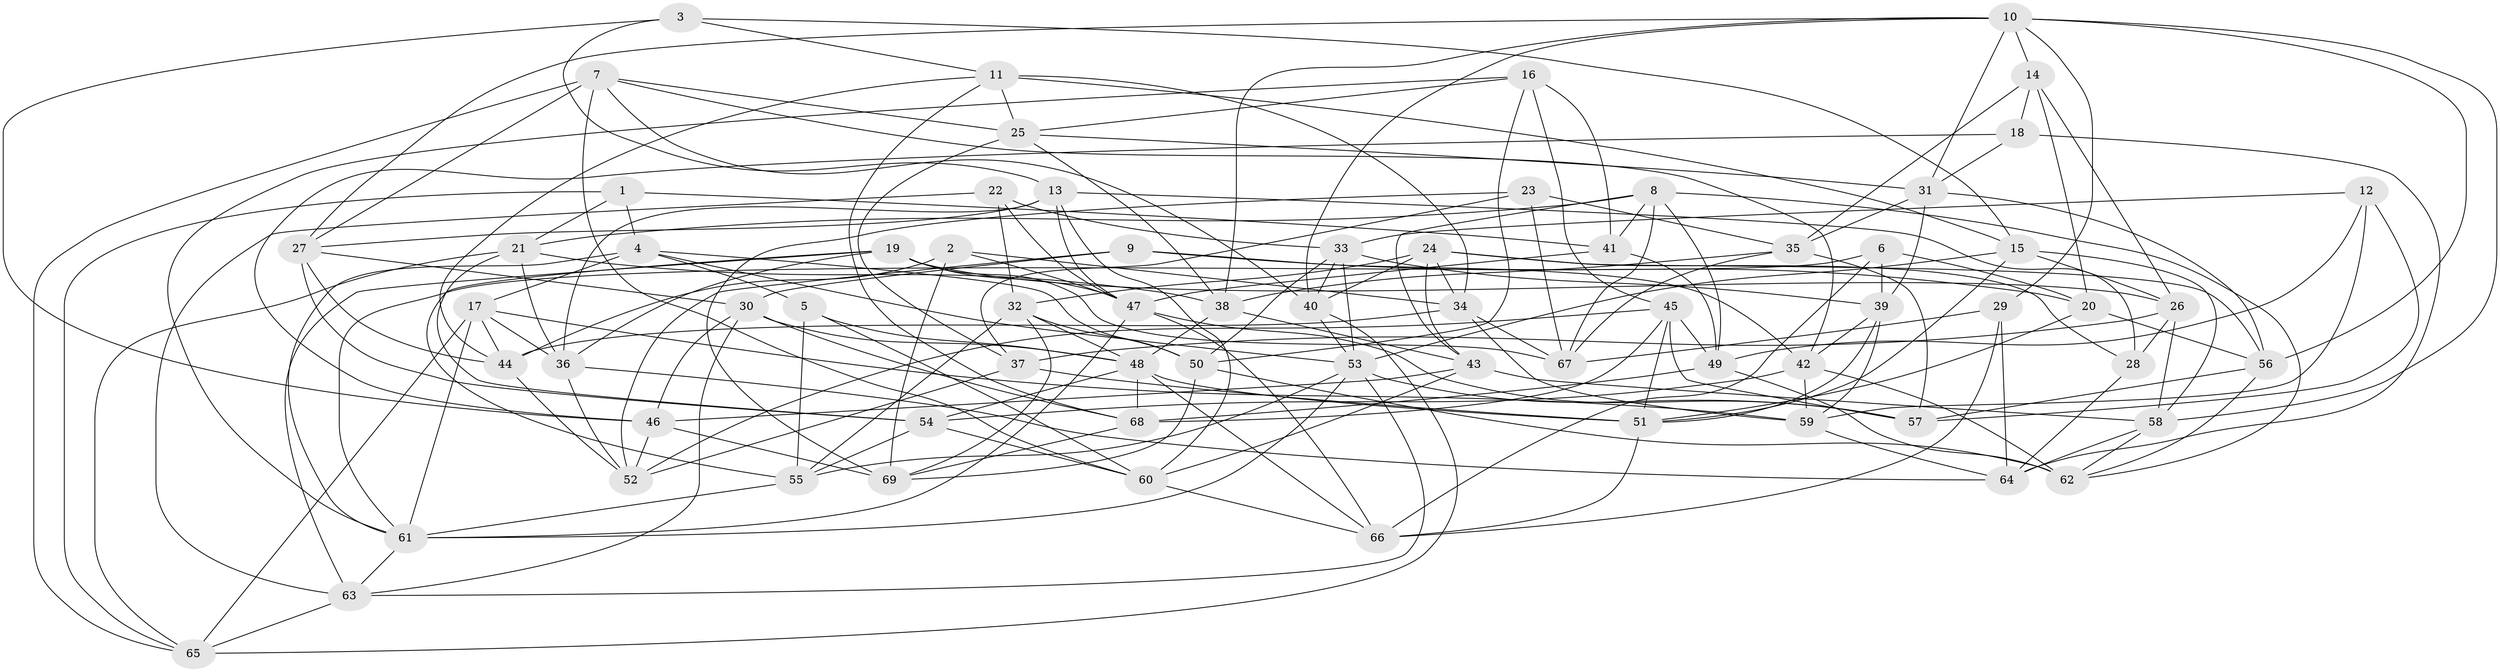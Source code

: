 // original degree distribution, {4: 1.0}
// Generated by graph-tools (version 1.1) at 2025/50/03/09/25 03:50:50]
// undirected, 69 vertices, 198 edges
graph export_dot {
graph [start="1"]
  node [color=gray90,style=filled];
  1;
  2;
  3;
  4;
  5;
  6;
  7;
  8;
  9;
  10;
  11;
  12;
  13;
  14;
  15;
  16;
  17;
  18;
  19;
  20;
  21;
  22;
  23;
  24;
  25;
  26;
  27;
  28;
  29;
  30;
  31;
  32;
  33;
  34;
  35;
  36;
  37;
  38;
  39;
  40;
  41;
  42;
  43;
  44;
  45;
  46;
  47;
  48;
  49;
  50;
  51;
  52;
  53;
  54;
  55;
  56;
  57;
  58;
  59;
  60;
  61;
  62;
  63;
  64;
  65;
  66;
  67;
  68;
  69;
  1 -- 4 [weight=1.0];
  1 -- 21 [weight=1.0];
  1 -- 41 [weight=1.0];
  1 -- 65 [weight=1.0];
  2 -- 34 [weight=1.0];
  2 -- 44 [weight=1.0];
  2 -- 47 [weight=1.0];
  2 -- 69 [weight=1.0];
  3 -- 11 [weight=1.0];
  3 -- 13 [weight=1.0];
  3 -- 15 [weight=1.0];
  3 -- 46 [weight=1.0];
  4 -- 5 [weight=1.0];
  4 -- 17 [weight=1.0];
  4 -- 50 [weight=1.0];
  4 -- 53 [weight=1.0];
  4 -- 61 [weight=1.0];
  5 -- 48 [weight=1.0];
  5 -- 55 [weight=1.0];
  5 -- 60 [weight=1.0];
  6 -- 20 [weight=1.0];
  6 -- 39 [weight=1.0];
  6 -- 61 [weight=1.0];
  6 -- 66 [weight=1.0];
  7 -- 25 [weight=1.0];
  7 -- 27 [weight=1.0];
  7 -- 40 [weight=1.0];
  7 -- 42 [weight=1.0];
  7 -- 60 [weight=1.0];
  7 -- 65 [weight=1.0];
  8 -- 21 [weight=1.0];
  8 -- 41 [weight=1.0];
  8 -- 43 [weight=1.0];
  8 -- 49 [weight=1.0];
  8 -- 62 [weight=1.0];
  8 -- 67 [weight=1.0];
  9 -- 20 [weight=1.0];
  9 -- 30 [weight=1.0];
  9 -- 42 [weight=1.0];
  9 -- 52 [weight=1.0];
  10 -- 14 [weight=1.0];
  10 -- 27 [weight=1.0];
  10 -- 29 [weight=1.0];
  10 -- 31 [weight=1.0];
  10 -- 38 [weight=1.0];
  10 -- 40 [weight=1.0];
  10 -- 56 [weight=1.0];
  10 -- 58 [weight=1.0];
  11 -- 15 [weight=1.0];
  11 -- 25 [weight=1.0];
  11 -- 34 [weight=1.0];
  11 -- 44 [weight=1.0];
  11 -- 68 [weight=1.0];
  12 -- 33 [weight=1.0];
  12 -- 49 [weight=1.0];
  12 -- 57 [weight=1.0];
  12 -- 59 [weight=1.0];
  13 -- 27 [weight=1.0];
  13 -- 28 [weight=1.0];
  13 -- 36 [weight=1.0];
  13 -- 47 [weight=1.0];
  13 -- 60 [weight=1.0];
  14 -- 18 [weight=1.0];
  14 -- 20 [weight=2.0];
  14 -- 26 [weight=1.0];
  14 -- 35 [weight=1.0];
  15 -- 26 [weight=1.0];
  15 -- 51 [weight=1.0];
  15 -- 53 [weight=1.0];
  15 -- 58 [weight=1.0];
  16 -- 25 [weight=1.0];
  16 -- 41 [weight=2.0];
  16 -- 45 [weight=1.0];
  16 -- 50 [weight=1.0];
  16 -- 61 [weight=1.0];
  17 -- 36 [weight=1.0];
  17 -- 44 [weight=1.0];
  17 -- 59 [weight=1.0];
  17 -- 61 [weight=1.0];
  17 -- 65 [weight=1.0];
  18 -- 31 [weight=1.0];
  18 -- 46 [weight=1.0];
  18 -- 64 [weight=1.0];
  19 -- 26 [weight=1.0];
  19 -- 36 [weight=1.0];
  19 -- 47 [weight=1.0];
  19 -- 55 [weight=1.0];
  19 -- 63 [weight=1.0];
  19 -- 67 [weight=1.0];
  20 -- 51 [weight=1.0];
  20 -- 56 [weight=1.0];
  21 -- 36 [weight=1.0];
  21 -- 38 [weight=1.0];
  21 -- 54 [weight=1.0];
  21 -- 65 [weight=1.0];
  22 -- 32 [weight=1.0];
  22 -- 33 [weight=1.0];
  22 -- 47 [weight=1.0];
  22 -- 63 [weight=1.0];
  23 -- 35 [weight=1.0];
  23 -- 37 [weight=1.0];
  23 -- 67 [weight=1.0];
  23 -- 69 [weight=1.0];
  24 -- 28 [weight=1.0];
  24 -- 32 [weight=1.0];
  24 -- 34 [weight=1.0];
  24 -- 40 [weight=1.0];
  24 -- 43 [weight=1.0];
  24 -- 56 [weight=1.0];
  25 -- 31 [weight=1.0];
  25 -- 37 [weight=1.0];
  25 -- 38 [weight=1.0];
  26 -- 28 [weight=1.0];
  26 -- 37 [weight=1.0];
  26 -- 58 [weight=1.0];
  27 -- 30 [weight=1.0];
  27 -- 44 [weight=1.0];
  27 -- 54 [weight=1.0];
  28 -- 64 [weight=1.0];
  29 -- 64 [weight=1.0];
  29 -- 66 [weight=1.0];
  29 -- 67 [weight=1.0];
  30 -- 46 [weight=1.0];
  30 -- 48 [weight=1.0];
  30 -- 63 [weight=1.0];
  30 -- 68 [weight=1.0];
  31 -- 35 [weight=1.0];
  31 -- 39 [weight=1.0];
  31 -- 56 [weight=1.0];
  32 -- 48 [weight=1.0];
  32 -- 50 [weight=1.0];
  32 -- 55 [weight=1.0];
  32 -- 69 [weight=1.0];
  33 -- 39 [weight=1.0];
  33 -- 40 [weight=1.0];
  33 -- 50 [weight=1.0];
  33 -- 53 [weight=1.0];
  34 -- 44 [weight=1.0];
  34 -- 59 [weight=1.0];
  34 -- 67 [weight=1.0];
  35 -- 38 [weight=1.0];
  35 -- 57 [weight=1.0];
  35 -- 67 [weight=1.0];
  36 -- 52 [weight=1.0];
  36 -- 64 [weight=1.0];
  37 -- 51 [weight=2.0];
  37 -- 52 [weight=1.0];
  38 -- 43 [weight=1.0];
  38 -- 48 [weight=1.0];
  39 -- 42 [weight=1.0];
  39 -- 51 [weight=1.0];
  39 -- 59 [weight=1.0];
  40 -- 53 [weight=1.0];
  40 -- 65 [weight=1.0];
  41 -- 47 [weight=1.0];
  41 -- 49 [weight=1.0];
  42 -- 54 [weight=1.0];
  42 -- 59 [weight=1.0];
  42 -- 62 [weight=1.0];
  43 -- 46 [weight=1.0];
  43 -- 58 [weight=1.0];
  43 -- 60 [weight=1.0];
  44 -- 52 [weight=1.0];
  45 -- 49 [weight=1.0];
  45 -- 51 [weight=1.0];
  45 -- 52 [weight=1.0];
  45 -- 57 [weight=1.0];
  45 -- 68 [weight=1.0];
  46 -- 52 [weight=1.0];
  46 -- 69 [weight=1.0];
  47 -- 57 [weight=1.0];
  47 -- 61 [weight=1.0];
  47 -- 66 [weight=1.0];
  48 -- 51 [weight=1.0];
  48 -- 54 [weight=1.0];
  48 -- 66 [weight=1.0];
  48 -- 68 [weight=1.0];
  49 -- 62 [weight=1.0];
  49 -- 68 [weight=1.0];
  50 -- 62 [weight=1.0];
  50 -- 69 [weight=1.0];
  51 -- 66 [weight=1.0];
  53 -- 55 [weight=1.0];
  53 -- 57 [weight=1.0];
  53 -- 61 [weight=1.0];
  53 -- 63 [weight=1.0];
  54 -- 55 [weight=1.0];
  54 -- 60 [weight=1.0];
  55 -- 61 [weight=1.0];
  56 -- 57 [weight=1.0];
  56 -- 62 [weight=1.0];
  58 -- 62 [weight=1.0];
  58 -- 64 [weight=1.0];
  59 -- 64 [weight=1.0];
  60 -- 66 [weight=1.0];
  61 -- 63 [weight=1.0];
  63 -- 65 [weight=1.0];
  68 -- 69 [weight=1.0];
}
